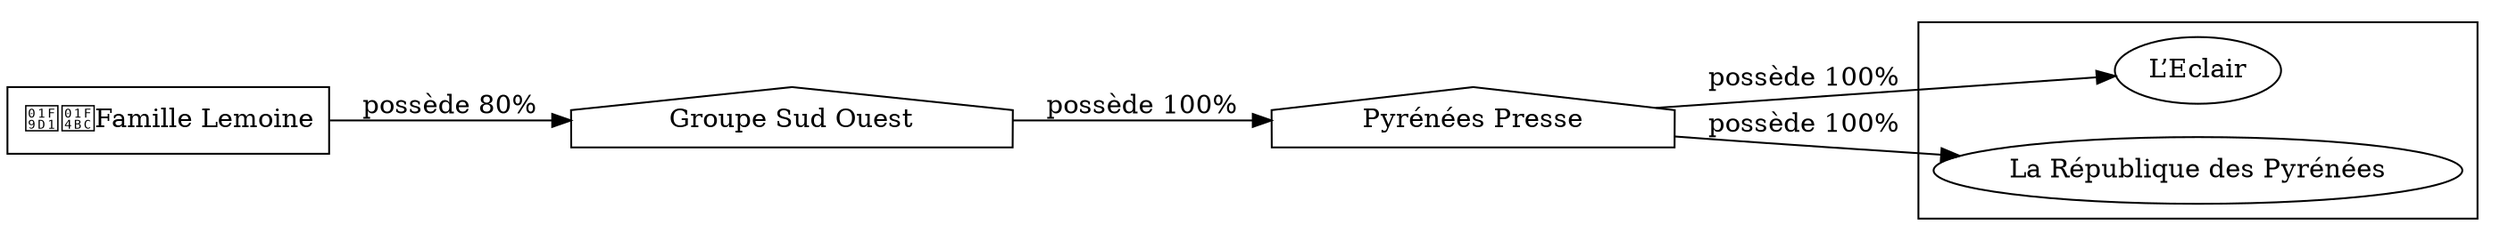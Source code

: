digraph {
  rankdir=LR;
  subgraph roots {
    
      "famille-lemoine-252"[label="🧑‍💼Famille Lemoine" shape=box]
    
  }

  
    "groupe-sud-ouest-253"[label="Groupe Sud Ouest" shape=house]
  
    "pyrenees-presse-263"[label="Pyrénées Presse" shape=house]
  

  subgraph clusterLeaves {
    
      "l-eclair-265"[label="L’Eclair"]
    
      "la-republique-des-pyrenees-264"[label="La République des Pyrénées"]
    
  }

  
    "groupe-sud-ouest-253" -> "pyrenees-presse-263" [
      label="possède 100%"
    ]
  
    "famille-lemoine-252" -> "groupe-sud-ouest-253" [
      label="possède 80%"
    ]
  
    "pyrenees-presse-263" -> "l-eclair-265" [
      label="possède 100%"
    ]
  
    "pyrenees-presse-263" -> "la-republique-des-pyrenees-264" [
      label="possède 100%"
    ]
  
}
